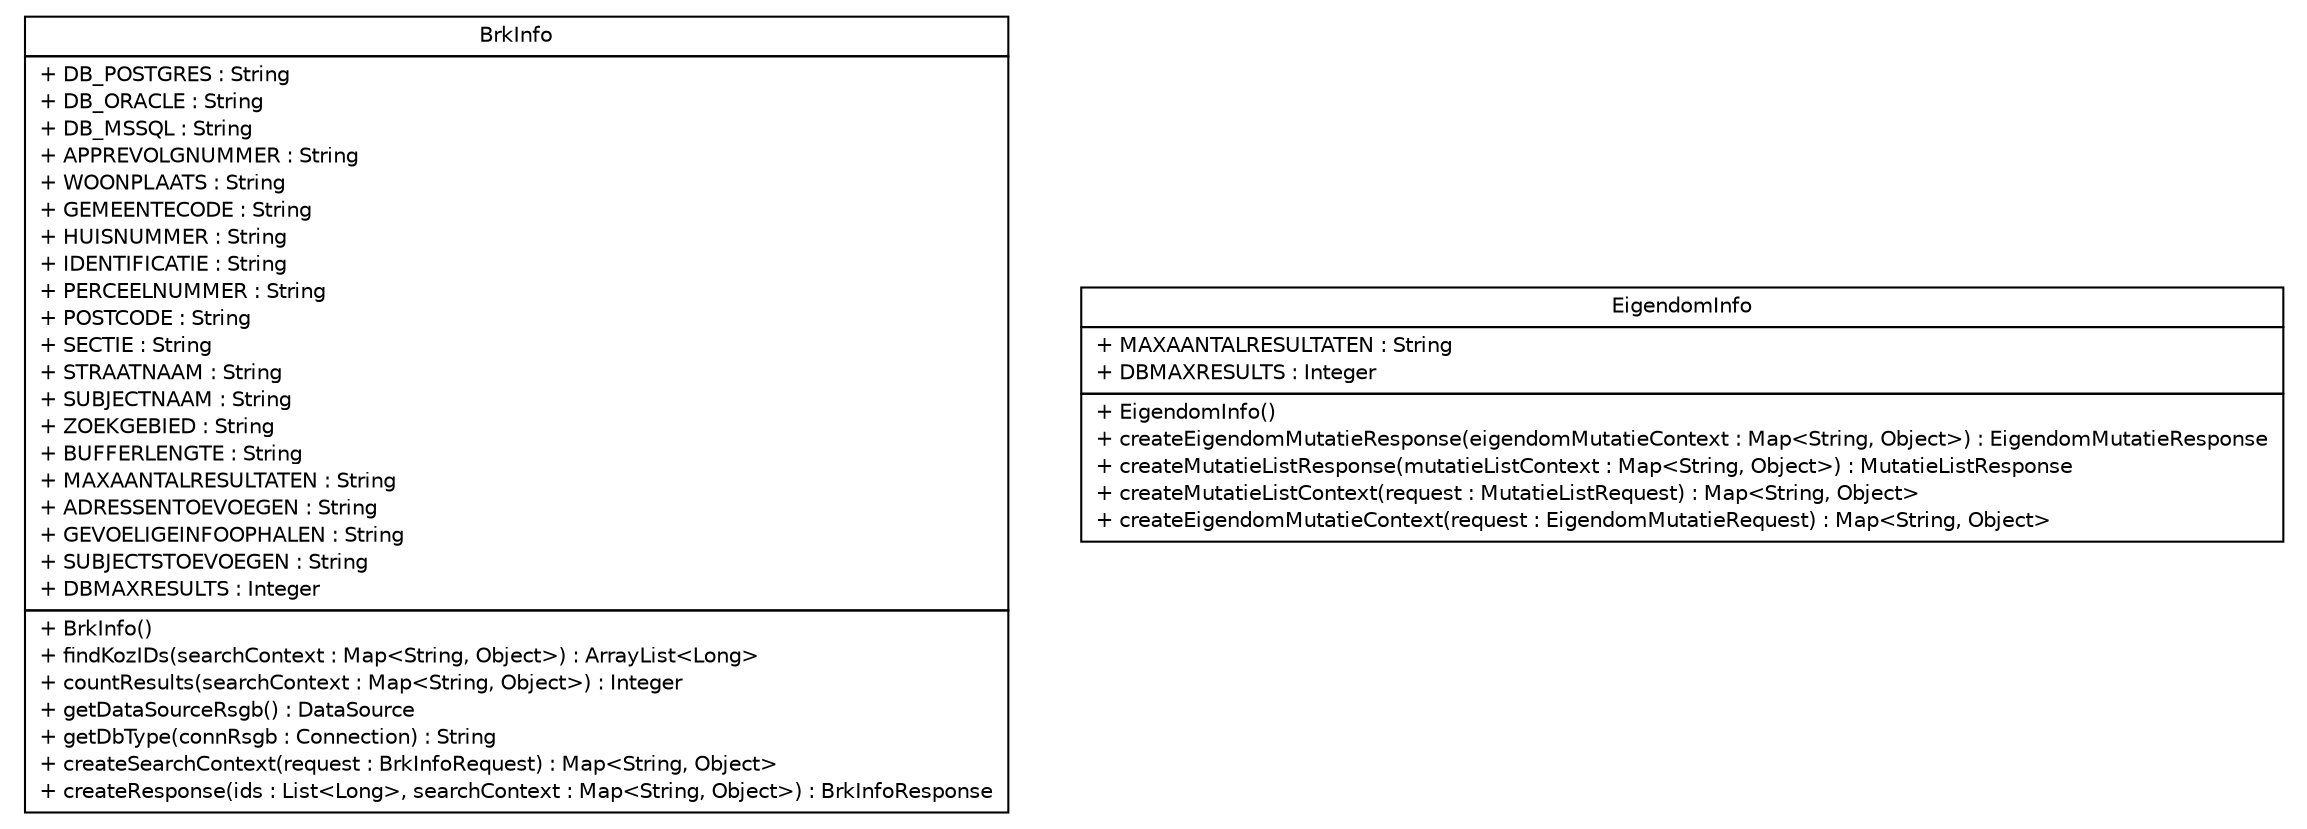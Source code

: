 #!/usr/local/bin/dot
#
# Class diagram 
# Generated by UMLGraph version R5_6-24-gf6e263 (http://www.umlgraph.org/)
#

digraph G {
	edge [fontname="Helvetica",fontsize=10,labelfontname="Helvetica",labelfontsize=10];
	node [fontname="Helvetica",fontsize=10,shape=plaintext];
	nodesep=0.25;
	ranksep=0.5;
	// nl.b3p.brmo.soap.db.BrkInfo
	c0 [label=<<table title="nl.b3p.brmo.soap.db.BrkInfo" border="0" cellborder="1" cellspacing="0" cellpadding="2" port="p" href="./BrkInfo.html">
		<tr><td><table border="0" cellspacing="0" cellpadding="1">
<tr><td align="center" balign="center"> BrkInfo </td></tr>
		</table></td></tr>
		<tr><td><table border="0" cellspacing="0" cellpadding="1">
<tr><td align="left" balign="left"> + DB_POSTGRES : String </td></tr>
<tr><td align="left" balign="left"> + DB_ORACLE : String </td></tr>
<tr><td align="left" balign="left"> + DB_MSSQL : String </td></tr>
<tr><td align="left" balign="left"> + APPREVOLGNUMMER : String </td></tr>
<tr><td align="left" balign="left"> + WOONPLAATS : String </td></tr>
<tr><td align="left" balign="left"> + GEMEENTECODE : String </td></tr>
<tr><td align="left" balign="left"> + HUISNUMMER : String </td></tr>
<tr><td align="left" balign="left"> + IDENTIFICATIE : String </td></tr>
<tr><td align="left" balign="left"> + PERCEELNUMMER : String </td></tr>
<tr><td align="left" balign="left"> + POSTCODE : String </td></tr>
<tr><td align="left" balign="left"> + SECTIE : String </td></tr>
<tr><td align="left" balign="left"> + STRAATNAAM : String </td></tr>
<tr><td align="left" balign="left"> + SUBJECTNAAM : String </td></tr>
<tr><td align="left" balign="left"> + ZOEKGEBIED : String </td></tr>
<tr><td align="left" balign="left"> + BUFFERLENGTE : String </td></tr>
<tr><td align="left" balign="left"> + MAXAANTALRESULTATEN : String </td></tr>
<tr><td align="left" balign="left"> + ADRESSENTOEVOEGEN : String </td></tr>
<tr><td align="left" balign="left"> + GEVOELIGEINFOOPHALEN : String </td></tr>
<tr><td align="left" balign="left"> + SUBJECTSTOEVOEGEN : String </td></tr>
<tr><td align="left" balign="left"> + DBMAXRESULTS : Integer </td></tr>
		</table></td></tr>
		<tr><td><table border="0" cellspacing="0" cellpadding="1">
<tr><td align="left" balign="left"> + BrkInfo() </td></tr>
<tr><td align="left" balign="left"> + findKozIDs(searchContext : Map&lt;String, Object&gt;) : ArrayList&lt;Long&gt; </td></tr>
<tr><td align="left" balign="left"> + countResults(searchContext : Map&lt;String, Object&gt;) : Integer </td></tr>
<tr><td align="left" balign="left"> + getDataSourceRsgb() : DataSource </td></tr>
<tr><td align="left" balign="left"> + getDbType(connRsgb : Connection) : String </td></tr>
<tr><td align="left" balign="left"> + createSearchContext(request : BrkInfoRequest) : Map&lt;String, Object&gt; </td></tr>
<tr><td align="left" balign="left"> + createResponse(ids : List&lt;Long&gt;, searchContext : Map&lt;String, Object&gt;) : BrkInfoResponse </td></tr>
		</table></td></tr>
		</table>>, URL="./BrkInfo.html", fontname="Helvetica", fontcolor="black", fontsize=10.0];
	// nl.b3p.brmo.soap.db.EigendomInfo
	c1 [label=<<table title="nl.b3p.brmo.soap.db.EigendomInfo" border="0" cellborder="1" cellspacing="0" cellpadding="2" port="p" href="./EigendomInfo.html">
		<tr><td><table border="0" cellspacing="0" cellpadding="1">
<tr><td align="center" balign="center"> EigendomInfo </td></tr>
		</table></td></tr>
		<tr><td><table border="0" cellspacing="0" cellpadding="1">
<tr><td align="left" balign="left"> + MAXAANTALRESULTATEN : String </td></tr>
<tr><td align="left" balign="left"> + DBMAXRESULTS : Integer </td></tr>
		</table></td></tr>
		<tr><td><table border="0" cellspacing="0" cellpadding="1">
<tr><td align="left" balign="left"> + EigendomInfo() </td></tr>
<tr><td align="left" balign="left"> + createEigendomMutatieResponse(eigendomMutatieContext : Map&lt;String, Object&gt;) : EigendomMutatieResponse </td></tr>
<tr><td align="left" balign="left"> + createMutatieListResponse(mutatieListContext : Map&lt;String, Object&gt;) : MutatieListResponse </td></tr>
<tr><td align="left" balign="left"> + createMutatieListContext(request : MutatieListRequest) : Map&lt;String, Object&gt; </td></tr>
<tr><td align="left" balign="left"> + createEigendomMutatieContext(request : EigendomMutatieRequest) : Map&lt;String, Object&gt; </td></tr>
		</table></td></tr>
		</table>>, URL="./EigendomInfo.html", fontname="Helvetica", fontcolor="black", fontsize=10.0];
}

